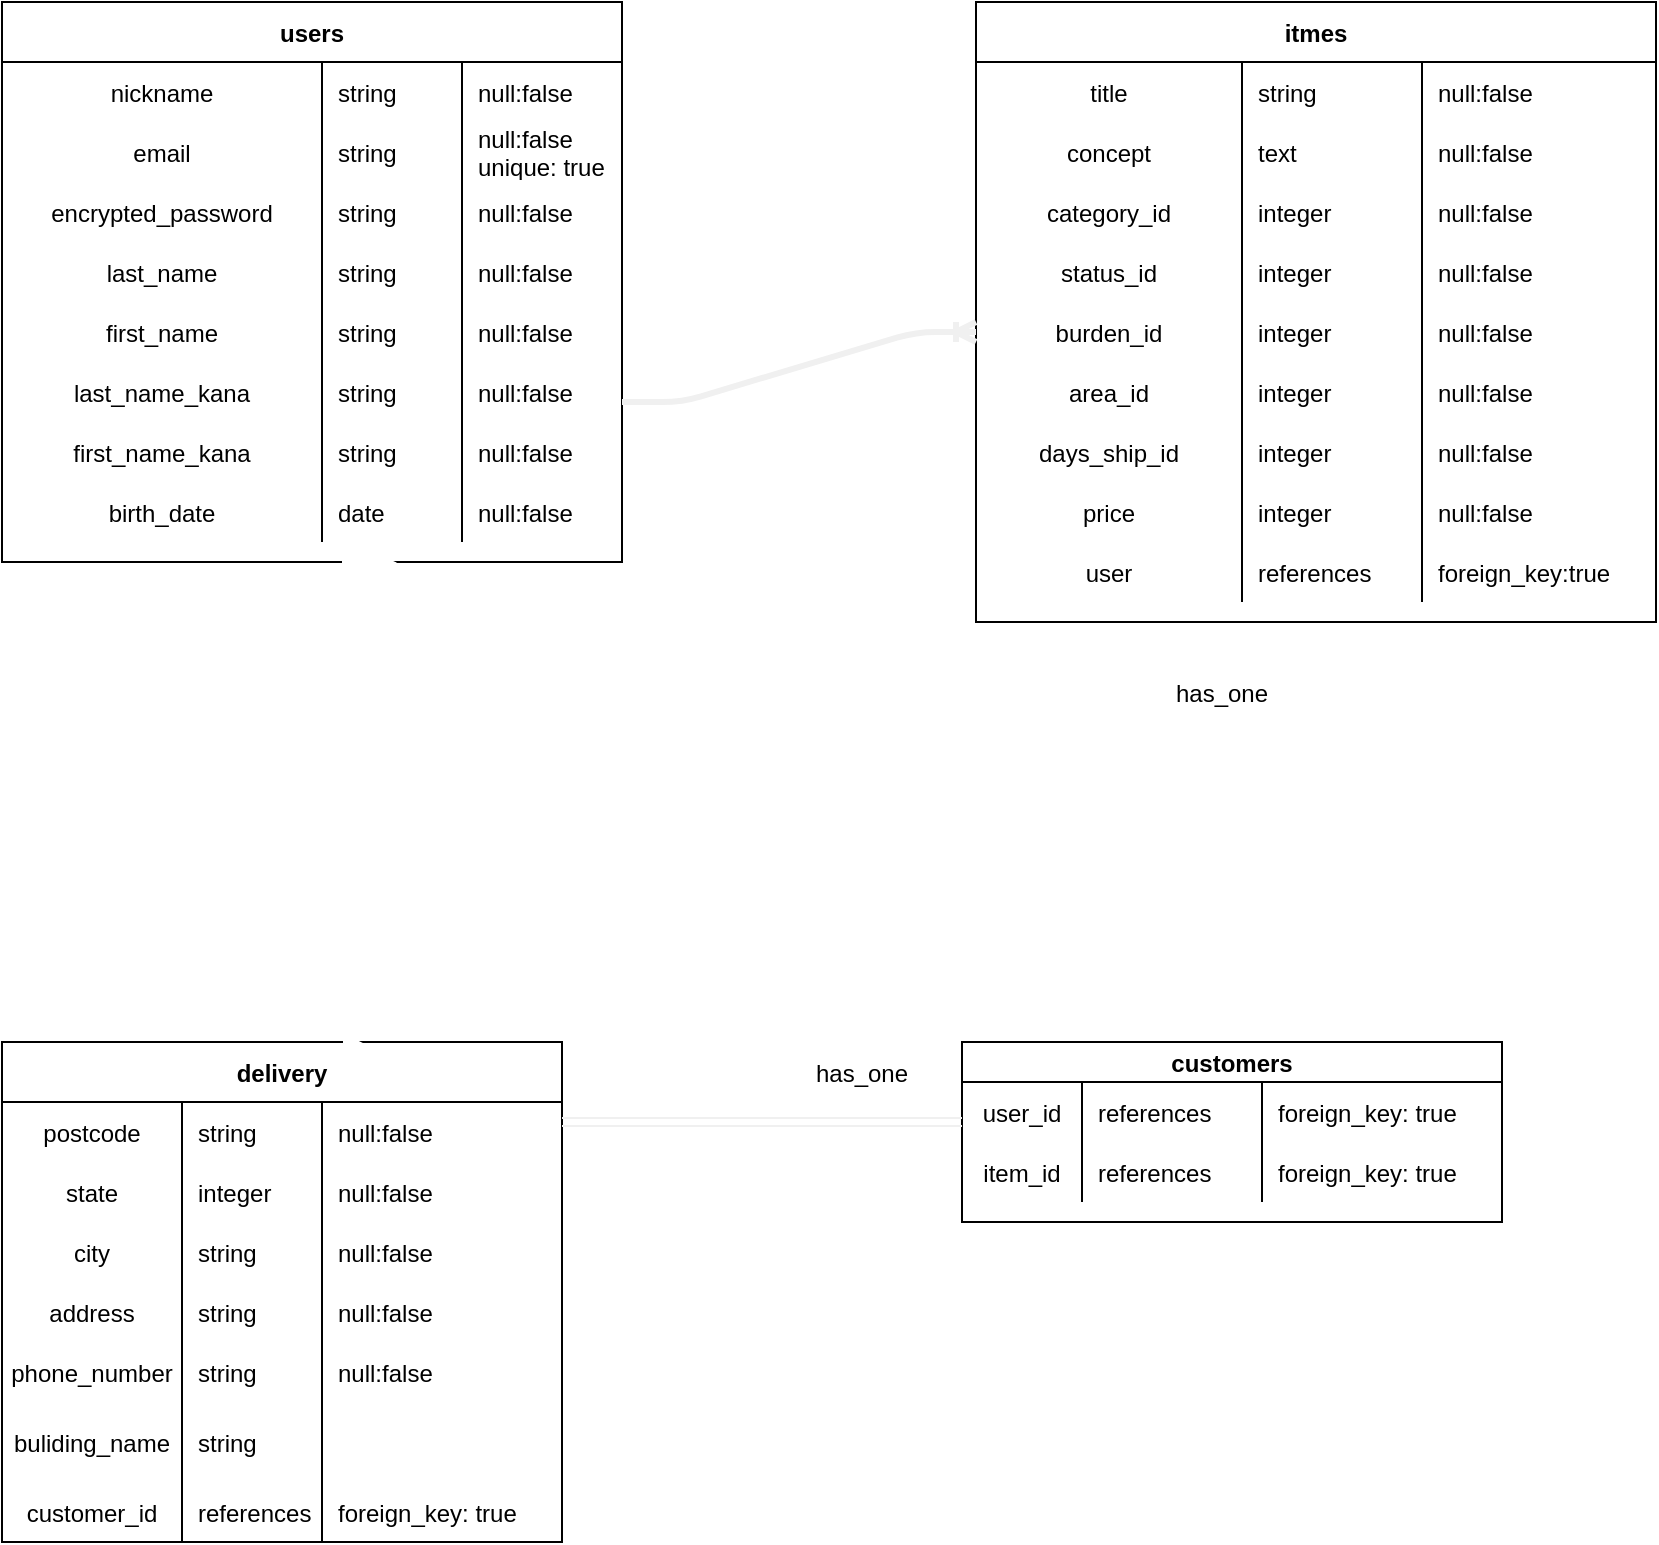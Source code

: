 <mxfile>
    <diagram id="Y3xSgjL0VlQ9SbPAokDz" name="ページ1">
        <mxGraphModel dx="958" dy="504" grid="1" gridSize="10" guides="1" tooltips="1" connect="1" arrows="1" fold="1" page="1" pageScale="1" pageWidth="827" pageHeight="1169" math="0" shadow="0">
            <root>
                <mxCell id="0"/>
                <mxCell id="1" parent="0"/>
                <mxCell id="121" value="users" style="shape=table;startSize=30;container=1;collapsible=1;childLayout=tableLayout;fixedRows=1;rowLines=0;fontStyle=1;align=center;resizeLast=1;" parent="1" vertex="1">
                    <mxGeometry width="310.0" height="280" as="geometry"/>
                </mxCell>
                <mxCell id="202" style="shape=partialRectangle;collapsible=0;dropTarget=0;pointerEvents=0;fillColor=none;top=0;left=0;bottom=0;right=0;points=[[0,0.5],[1,0.5]];portConstraint=eastwest;" parent="121" vertex="1">
                    <mxGeometry y="30" width="310.0" height="30" as="geometry"/>
                </mxCell>
                <mxCell id="203" value="nickname" style="shape=partialRectangle;connectable=0;fillColor=none;top=0;left=0;bottom=0;right=0;editable=1;overflow=hidden;" parent="202" vertex="1">
                    <mxGeometry width="160.0" height="30" as="geometry"/>
                </mxCell>
                <mxCell id="204" value="string" style="shape=partialRectangle;connectable=0;fillColor=none;top=0;left=0;bottom=0;right=0;align=left;spacingLeft=6;overflow=hidden;" parent="202" vertex="1">
                    <mxGeometry x="160.0" width="70.0" height="30" as="geometry"/>
                </mxCell>
                <mxCell id="205" value="null:false" style="shape=partialRectangle;connectable=0;fillColor=none;top=0;left=0;bottom=0;right=0;align=left;spacingLeft=6;overflow=hidden;" parent="202" vertex="1">
                    <mxGeometry x="230" width="80.0" height="30" as="geometry"/>
                </mxCell>
                <mxCell id="198" style="shape=partialRectangle;collapsible=0;dropTarget=0;pointerEvents=0;fillColor=none;top=0;left=0;bottom=0;right=0;points=[[0,0.5],[1,0.5]];portConstraint=eastwest;" parent="121" vertex="1">
                    <mxGeometry y="60" width="310.0" height="30" as="geometry"/>
                </mxCell>
                <mxCell id="199" value="email" style="shape=partialRectangle;connectable=0;fillColor=none;top=0;left=0;bottom=0;right=0;editable=1;overflow=hidden;" parent="198" vertex="1">
                    <mxGeometry width="160.0" height="30" as="geometry"/>
                </mxCell>
                <mxCell id="200" value="string" style="shape=partialRectangle;connectable=0;fillColor=none;top=0;left=0;bottom=0;right=0;align=left;spacingLeft=6;overflow=hidden;" parent="198" vertex="1">
                    <mxGeometry x="160.0" width="70.0" height="30" as="geometry"/>
                </mxCell>
                <mxCell id="201" value="null:false&#10;unique: true" style="shape=partialRectangle;connectable=0;fillColor=none;top=0;left=0;bottom=0;right=0;align=left;spacingLeft=6;overflow=hidden;" parent="198" vertex="1">
                    <mxGeometry x="230" width="80.0" height="30" as="geometry"/>
                </mxCell>
                <mxCell id="190" style="shape=partialRectangle;collapsible=0;dropTarget=0;pointerEvents=0;fillColor=none;top=0;left=0;bottom=0;right=0;points=[[0,0.5],[1,0.5]];portConstraint=eastwest;" parent="121" vertex="1">
                    <mxGeometry y="90" width="310.0" height="30" as="geometry"/>
                </mxCell>
                <mxCell id="191" value="encrypted_password" style="shape=partialRectangle;connectable=0;fillColor=none;top=0;left=0;bottom=0;right=0;editable=1;overflow=hidden;" parent="190" vertex="1">
                    <mxGeometry width="160.0" height="30" as="geometry"/>
                </mxCell>
                <mxCell id="192" value="string" style="shape=partialRectangle;connectable=0;fillColor=none;top=0;left=0;bottom=0;right=0;align=left;spacingLeft=6;overflow=hidden;" parent="190" vertex="1">
                    <mxGeometry x="160.0" width="70.0" height="30" as="geometry"/>
                </mxCell>
                <mxCell id="193" value="null:false" style="shape=partialRectangle;connectable=0;fillColor=none;top=0;left=0;bottom=0;right=0;align=left;spacingLeft=6;overflow=hidden;" parent="190" vertex="1">
                    <mxGeometry x="230" width="80.0" height="30" as="geometry"/>
                </mxCell>
                <mxCell id="186" style="shape=partialRectangle;collapsible=0;dropTarget=0;pointerEvents=0;fillColor=none;top=0;left=0;bottom=0;right=0;points=[[0,0.5],[1,0.5]];portConstraint=eastwest;" parent="121" vertex="1">
                    <mxGeometry y="120" width="310.0" height="30" as="geometry"/>
                </mxCell>
                <mxCell id="187" value="last_name" style="shape=partialRectangle;connectable=0;fillColor=none;top=0;left=0;bottom=0;right=0;editable=1;overflow=hidden;" parent="186" vertex="1">
                    <mxGeometry width="160.0" height="30" as="geometry"/>
                </mxCell>
                <mxCell id="188" value="string" style="shape=partialRectangle;connectable=0;fillColor=none;top=0;left=0;bottom=0;right=0;align=left;spacingLeft=6;overflow=hidden;" parent="186" vertex="1">
                    <mxGeometry x="160.0" width="70.0" height="30" as="geometry"/>
                </mxCell>
                <mxCell id="189" value="null:false" style="shape=partialRectangle;connectable=0;fillColor=none;top=0;left=0;bottom=0;right=0;align=left;spacingLeft=6;overflow=hidden;" parent="186" vertex="1">
                    <mxGeometry x="230" width="80.0" height="30" as="geometry"/>
                </mxCell>
                <mxCell id="182" style="shape=partialRectangle;collapsible=0;dropTarget=0;pointerEvents=0;fillColor=none;top=0;left=0;bottom=0;right=0;points=[[0,0.5],[1,0.5]];portConstraint=eastwest;" parent="121" vertex="1">
                    <mxGeometry y="150" width="310.0" height="30" as="geometry"/>
                </mxCell>
                <mxCell id="183" value="first_name" style="shape=partialRectangle;connectable=0;fillColor=none;top=0;left=0;bottom=0;right=0;editable=1;overflow=hidden;" parent="182" vertex="1">
                    <mxGeometry width="160.0" height="30" as="geometry"/>
                </mxCell>
                <mxCell id="184" value="string" style="shape=partialRectangle;connectable=0;fillColor=none;top=0;left=0;bottom=0;right=0;align=left;spacingLeft=6;overflow=hidden;" parent="182" vertex="1">
                    <mxGeometry x="160.0" width="70.0" height="30" as="geometry"/>
                </mxCell>
                <mxCell id="185" value="null:false" style="shape=partialRectangle;connectable=0;fillColor=none;top=0;left=0;bottom=0;right=0;align=left;spacingLeft=6;overflow=hidden;" parent="182" vertex="1">
                    <mxGeometry x="230" width="80.0" height="30" as="geometry"/>
                </mxCell>
                <mxCell id="144" value="" style="shape=partialRectangle;collapsible=0;dropTarget=0;pointerEvents=0;fillColor=none;top=0;left=0;bottom=0;right=0;points=[[0,0.5],[1,0.5]];portConstraint=eastwest;" parent="121" vertex="1">
                    <mxGeometry y="180" width="310.0" height="30" as="geometry"/>
                </mxCell>
                <mxCell id="145" value="last_name_kana" style="shape=partialRectangle;connectable=0;fillColor=none;top=0;left=0;bottom=0;right=0;editable=1;overflow=hidden;" parent="144" vertex="1">
                    <mxGeometry width="160.0" height="30" as="geometry"/>
                </mxCell>
                <mxCell id="146" value="string" style="shape=partialRectangle;connectable=0;fillColor=none;top=0;left=0;bottom=0;right=0;align=left;spacingLeft=6;overflow=hidden;" parent="144" vertex="1">
                    <mxGeometry x="160.0" width="70.0" height="30" as="geometry"/>
                </mxCell>
                <mxCell id="178" value="null:false" style="shape=partialRectangle;connectable=0;fillColor=none;top=0;left=0;bottom=0;right=0;align=left;spacingLeft=6;overflow=hidden;" parent="144" vertex="1">
                    <mxGeometry x="230" width="80.0" height="30" as="geometry"/>
                </mxCell>
                <mxCell id="147" value="" style="shape=partialRectangle;collapsible=0;dropTarget=0;pointerEvents=0;fillColor=none;top=0;left=0;bottom=0;right=0;points=[[0,0.5],[1,0.5]];portConstraint=eastwest;" parent="121" vertex="1">
                    <mxGeometry y="210" width="310.0" height="30" as="geometry"/>
                </mxCell>
                <mxCell id="148" value="first_name_kana" style="shape=partialRectangle;connectable=0;fillColor=none;top=0;left=0;bottom=0;right=0;editable=1;overflow=hidden;" parent="147" vertex="1">
                    <mxGeometry width="160.0" height="30" as="geometry"/>
                </mxCell>
                <mxCell id="149" value="string" style="shape=partialRectangle;connectable=0;fillColor=none;top=0;left=0;bottom=0;right=0;align=left;spacingLeft=6;overflow=hidden;" parent="147" vertex="1">
                    <mxGeometry x="160.0" width="70.0" height="30" as="geometry"/>
                </mxCell>
                <mxCell id="179" value="null:false" style="shape=partialRectangle;connectable=0;fillColor=none;top=0;left=0;bottom=0;right=0;align=left;spacingLeft=6;overflow=hidden;" parent="147" vertex="1">
                    <mxGeometry x="230" width="80.0" height="30" as="geometry"/>
                </mxCell>
                <mxCell id="210" style="shape=partialRectangle;collapsible=0;dropTarget=0;pointerEvents=0;fillColor=none;top=0;left=0;bottom=0;right=0;points=[[0,0.5],[1,0.5]];portConstraint=eastwest;" parent="121" vertex="1">
                    <mxGeometry y="240" width="310.0" height="30" as="geometry"/>
                </mxCell>
                <mxCell id="211" value="birth_date" style="shape=partialRectangle;connectable=0;fillColor=none;top=0;left=0;bottom=0;right=0;editable=1;overflow=hidden;" parent="210" vertex="1">
                    <mxGeometry width="160.0" height="30" as="geometry"/>
                </mxCell>
                <mxCell id="212" value="date" style="shape=partialRectangle;connectable=0;fillColor=none;top=0;left=0;bottom=0;right=0;align=left;spacingLeft=6;overflow=hidden;" parent="210" vertex="1">
                    <mxGeometry x="160.0" width="70.0" height="30" as="geometry"/>
                </mxCell>
                <mxCell id="213" value="null:false" style="shape=partialRectangle;connectable=0;fillColor=none;top=0;left=0;bottom=0;right=0;align=left;spacingLeft=6;overflow=hidden;" parent="210" vertex="1">
                    <mxGeometry x="230" width="80.0" height="30" as="geometry"/>
                </mxCell>
                <mxCell id="376" style="edgeStyle=orthogonalEdgeStyle;shape=link;rounded=0;orthogonalLoop=1;jettySize=auto;html=1;exitX=0.25;exitY=1;exitDx=0;exitDy=0;entryX=0.344;entryY=-0.022;entryDx=0;entryDy=0;entryPerimeter=0;fillColor=#f9f7ed;strokeColor=#FFFFFF;" edge="1" parent="1" source="216" target="265">
                    <mxGeometry relative="1" as="geometry"/>
                </mxCell>
                <mxCell id="216" value="itmes" style="shape=table;startSize=30;container=1;collapsible=1;childLayout=tableLayout;fixedRows=1;rowLines=0;fontStyle=1;align=center;resizeLast=1;" parent="1" vertex="1">
                    <mxGeometry x="487" width="340" height="310" as="geometry"/>
                </mxCell>
                <mxCell id="221" style="shape=partialRectangle;collapsible=0;dropTarget=0;pointerEvents=0;fillColor=none;top=0;left=0;bottom=0;right=0;points=[[0,0.5],[1,0.5]];portConstraint=eastwest;" parent="216" vertex="1">
                    <mxGeometry y="30" width="340" height="30" as="geometry"/>
                </mxCell>
                <mxCell id="222" value="title" style="shape=partialRectangle;connectable=0;fillColor=none;top=0;left=0;bottom=0;right=0;editable=1;overflow=hidden;" parent="221" vertex="1">
                    <mxGeometry width="133" height="30" as="geometry"/>
                </mxCell>
                <mxCell id="223" value="string" style="shape=partialRectangle;connectable=0;fillColor=none;top=0;left=0;bottom=0;right=0;align=left;spacingLeft=6;overflow=hidden;" parent="221" vertex="1">
                    <mxGeometry x="133" width="90.0" height="30" as="geometry"/>
                </mxCell>
                <mxCell id="224" value="null:false" style="shape=partialRectangle;connectable=0;fillColor=none;top=0;left=0;bottom=0;right=0;align=left;spacingLeft=6;overflow=hidden;" parent="221" vertex="1">
                    <mxGeometry x="223" width="117" height="30" as="geometry"/>
                </mxCell>
                <mxCell id="225" style="shape=partialRectangle;collapsible=0;dropTarget=0;pointerEvents=0;fillColor=none;top=0;left=0;bottom=0;right=0;points=[[0,0.5],[1,0.5]];portConstraint=eastwest;" parent="216" vertex="1">
                    <mxGeometry y="60" width="340" height="30" as="geometry"/>
                </mxCell>
                <mxCell id="226" value="concept" style="shape=partialRectangle;connectable=0;fillColor=none;top=0;left=0;bottom=0;right=0;editable=1;overflow=hidden;" parent="225" vertex="1">
                    <mxGeometry width="133" height="30" as="geometry"/>
                </mxCell>
                <mxCell id="227" value="text" style="shape=partialRectangle;connectable=0;fillColor=none;top=0;left=0;bottom=0;right=0;align=left;spacingLeft=6;overflow=hidden;" parent="225" vertex="1">
                    <mxGeometry x="133" width="90.0" height="30" as="geometry"/>
                </mxCell>
                <mxCell id="228" value="null:false" style="shape=partialRectangle;connectable=0;fillColor=none;top=0;left=0;bottom=0;right=0;align=left;spacingLeft=6;overflow=hidden;" parent="225" vertex="1">
                    <mxGeometry x="223" width="117" height="30" as="geometry"/>
                </mxCell>
                <mxCell id="229" style="shape=partialRectangle;collapsible=0;dropTarget=0;pointerEvents=0;fillColor=none;top=0;left=0;bottom=0;right=0;points=[[0,0.5],[1,0.5]];portConstraint=eastwest;" parent="216" vertex="1">
                    <mxGeometry y="90" width="340" height="30" as="geometry"/>
                </mxCell>
                <mxCell id="230" value="category_id" style="shape=partialRectangle;connectable=0;fillColor=none;top=0;left=0;bottom=0;right=0;editable=1;overflow=hidden;" parent="229" vertex="1">
                    <mxGeometry width="133" height="30" as="geometry"/>
                </mxCell>
                <mxCell id="231" value="integer" style="shape=partialRectangle;connectable=0;fillColor=none;top=0;left=0;bottom=0;right=0;align=left;spacingLeft=6;overflow=hidden;" parent="229" vertex="1">
                    <mxGeometry x="133" width="90.0" height="30" as="geometry"/>
                </mxCell>
                <mxCell id="232" value="null:false" style="shape=partialRectangle;connectable=0;fillColor=none;top=0;left=0;bottom=0;right=0;align=left;spacingLeft=6;overflow=hidden;" parent="229" vertex="1">
                    <mxGeometry x="223" width="117" height="30" as="geometry"/>
                </mxCell>
                <mxCell id="233" style="shape=partialRectangle;collapsible=0;dropTarget=0;pointerEvents=0;fillColor=none;top=0;left=0;bottom=0;right=0;points=[[0,0.5],[1,0.5]];portConstraint=eastwest;" parent="216" vertex="1">
                    <mxGeometry y="120" width="340" height="30" as="geometry"/>
                </mxCell>
                <mxCell id="234" value="status_id" style="shape=partialRectangle;connectable=0;fillColor=none;top=0;left=0;bottom=0;right=0;editable=1;overflow=hidden;" parent="233" vertex="1">
                    <mxGeometry width="133" height="30" as="geometry"/>
                </mxCell>
                <mxCell id="235" value="integer" style="shape=partialRectangle;connectable=0;fillColor=none;top=0;left=0;bottom=0;right=0;align=left;spacingLeft=6;overflow=hidden;" parent="233" vertex="1">
                    <mxGeometry x="133" width="90.0" height="30" as="geometry"/>
                </mxCell>
                <mxCell id="236" value="null:false" style="shape=partialRectangle;connectable=0;fillColor=none;top=0;left=0;bottom=0;right=0;align=left;spacingLeft=6;overflow=hidden;" parent="233" vertex="1">
                    <mxGeometry x="223" width="117" height="30" as="geometry"/>
                </mxCell>
                <mxCell id="237" style="shape=partialRectangle;collapsible=0;dropTarget=0;pointerEvents=0;fillColor=none;top=0;left=0;bottom=0;right=0;points=[[0,0.5],[1,0.5]];portConstraint=eastwest;" parent="216" vertex="1">
                    <mxGeometry y="150" width="340" height="30" as="geometry"/>
                </mxCell>
                <mxCell id="238" value="burden_id" style="shape=partialRectangle;connectable=0;fillColor=none;top=0;left=0;bottom=0;right=0;editable=1;overflow=hidden;" parent="237" vertex="1">
                    <mxGeometry width="133" height="30" as="geometry"/>
                </mxCell>
                <mxCell id="239" value="integer" style="shape=partialRectangle;connectable=0;fillColor=none;top=0;left=0;bottom=0;right=0;align=left;spacingLeft=6;overflow=hidden;" parent="237" vertex="1">
                    <mxGeometry x="133" width="90.0" height="30" as="geometry"/>
                </mxCell>
                <mxCell id="240" value="null:false" style="shape=partialRectangle;connectable=0;fillColor=none;top=0;left=0;bottom=0;right=0;align=left;spacingLeft=6;overflow=hidden;" parent="237" vertex="1">
                    <mxGeometry x="223" width="117" height="30" as="geometry"/>
                </mxCell>
                <mxCell id="241" value="" style="shape=partialRectangle;collapsible=0;dropTarget=0;pointerEvents=0;fillColor=none;top=0;left=0;bottom=0;right=0;points=[[0,0.5],[1,0.5]];portConstraint=eastwest;" parent="216" vertex="1">
                    <mxGeometry y="180" width="340" height="30" as="geometry"/>
                </mxCell>
                <mxCell id="242" value="area_id" style="shape=partialRectangle;connectable=0;fillColor=none;top=0;left=0;bottom=0;right=0;editable=1;overflow=hidden;" parent="241" vertex="1">
                    <mxGeometry width="133" height="30" as="geometry"/>
                </mxCell>
                <mxCell id="243" value="integer" style="shape=partialRectangle;connectable=0;fillColor=none;top=0;left=0;bottom=0;right=0;align=left;spacingLeft=6;overflow=hidden;" parent="241" vertex="1">
                    <mxGeometry x="133" width="90.0" height="30" as="geometry"/>
                </mxCell>
                <mxCell id="244" value="null:false" style="shape=partialRectangle;connectable=0;fillColor=none;top=0;left=0;bottom=0;right=0;align=left;spacingLeft=6;overflow=hidden;" parent="241" vertex="1">
                    <mxGeometry x="223" width="117" height="30" as="geometry"/>
                </mxCell>
                <mxCell id="245" value="" style="shape=partialRectangle;collapsible=0;dropTarget=0;pointerEvents=0;fillColor=none;top=0;left=0;bottom=0;right=0;points=[[0,0.5],[1,0.5]];portConstraint=eastwest;" parent="216" vertex="1">
                    <mxGeometry y="210" width="340" height="30" as="geometry"/>
                </mxCell>
                <mxCell id="246" value="days_ship_id" style="shape=partialRectangle;connectable=0;fillColor=none;top=0;left=0;bottom=0;right=0;editable=1;overflow=hidden;" parent="245" vertex="1">
                    <mxGeometry width="133" height="30" as="geometry"/>
                </mxCell>
                <mxCell id="247" value="integer" style="shape=partialRectangle;connectable=0;fillColor=none;top=0;left=0;bottom=0;right=0;align=left;spacingLeft=6;overflow=hidden;" parent="245" vertex="1">
                    <mxGeometry x="133" width="90.0" height="30" as="geometry"/>
                </mxCell>
                <mxCell id="248" value="null:false" style="shape=partialRectangle;connectable=0;fillColor=none;top=0;left=0;bottom=0;right=0;align=left;spacingLeft=6;overflow=hidden;" parent="245" vertex="1">
                    <mxGeometry x="223" width="117" height="30" as="geometry"/>
                </mxCell>
                <mxCell id="249" value="" style="shape=partialRectangle;collapsible=0;dropTarget=0;pointerEvents=0;fillColor=none;top=0;left=0;bottom=0;right=0;points=[[0,0.5],[1,0.5]];portConstraint=eastwest;" parent="216" vertex="1">
                    <mxGeometry y="240" width="340" height="30" as="geometry"/>
                </mxCell>
                <mxCell id="250" value="price" style="shape=partialRectangle;connectable=0;fillColor=none;top=0;left=0;bottom=0;right=0;editable=1;overflow=hidden;" parent="249" vertex="1">
                    <mxGeometry width="133" height="30" as="geometry"/>
                </mxCell>
                <mxCell id="251" value="integer" style="shape=partialRectangle;connectable=0;fillColor=none;top=0;left=0;bottom=0;right=0;align=left;spacingLeft=6;overflow=hidden;" parent="249" vertex="1">
                    <mxGeometry x="133" width="90.0" height="30" as="geometry"/>
                </mxCell>
                <mxCell id="252" value="null:false" style="shape=partialRectangle;connectable=0;fillColor=none;top=0;left=0;bottom=0;right=0;align=left;spacingLeft=6;overflow=hidden;" parent="249" vertex="1">
                    <mxGeometry x="223" width="117" height="30" as="geometry"/>
                </mxCell>
                <mxCell id="347" style="shape=partialRectangle;collapsible=0;dropTarget=0;pointerEvents=0;fillColor=none;top=0;left=0;bottom=0;right=0;points=[[0,0.5],[1,0.5]];portConstraint=eastwest;" parent="216" vertex="1">
                    <mxGeometry y="270" width="340" height="30" as="geometry"/>
                </mxCell>
                <mxCell id="348" value="user" style="shape=partialRectangle;connectable=0;fillColor=none;top=0;left=0;bottom=0;right=0;editable=1;overflow=hidden;" parent="347" vertex="1">
                    <mxGeometry width="133" height="30" as="geometry"/>
                </mxCell>
                <mxCell id="349" value="references" style="shape=partialRectangle;connectable=0;fillColor=none;top=0;left=0;bottom=0;right=0;align=left;spacingLeft=6;overflow=hidden;" parent="347" vertex="1">
                    <mxGeometry x="133" width="90.0" height="30" as="geometry"/>
                </mxCell>
                <mxCell id="350" value="foreign_key:true" style="shape=partialRectangle;connectable=0;fillColor=none;top=0;left=0;bottom=0;right=0;align=left;spacingLeft=6;overflow=hidden;" parent="347" vertex="1">
                    <mxGeometry x="223" width="117" height="30" as="geometry"/>
                </mxCell>
                <mxCell id="265" value="customers" style="shape=table;startSize=20;container=1;collapsible=1;childLayout=tableLayout;fixedRows=1;rowLines=0;fontStyle=1;align=center;resizeLast=1;" parent="1" vertex="1">
                    <mxGeometry x="480" y="520" width="270" height="90" as="geometry"/>
                </mxCell>
                <mxCell id="266" style="shape=partialRectangle;collapsible=0;dropTarget=0;pointerEvents=0;fillColor=none;top=0;left=0;bottom=0;right=0;points=[[0,0.5],[1,0.5]];portConstraint=eastwest;" parent="265" vertex="1">
                    <mxGeometry y="20" width="270" height="30" as="geometry"/>
                </mxCell>
                <mxCell id="267" value="user_id" style="shape=partialRectangle;connectable=0;fillColor=none;top=0;left=0;bottom=0;right=0;editable=1;overflow=hidden;" parent="266" vertex="1">
                    <mxGeometry width="60" height="30" as="geometry"/>
                </mxCell>
                <mxCell id="268" value="references" style="shape=partialRectangle;connectable=0;fillColor=none;top=0;left=0;bottom=0;right=0;align=left;spacingLeft=6;overflow=hidden;" parent="266" vertex="1">
                    <mxGeometry x="60" width="90" height="30" as="geometry"/>
                </mxCell>
                <mxCell id="269" value="foreign_key: true" style="shape=partialRectangle;connectable=0;fillColor=none;top=0;left=0;bottom=0;right=0;align=left;spacingLeft=6;overflow=hidden;" parent="266" vertex="1">
                    <mxGeometry x="150" width="120" height="30" as="geometry"/>
                </mxCell>
                <mxCell id="270" style="shape=partialRectangle;collapsible=0;dropTarget=0;pointerEvents=0;fillColor=none;top=0;left=0;bottom=0;right=0;points=[[0,0.5],[1,0.5]];portConstraint=eastwest;" parent="265" vertex="1">
                    <mxGeometry y="50" width="270" height="30" as="geometry"/>
                </mxCell>
                <mxCell id="271" value="item_id" style="shape=partialRectangle;connectable=0;fillColor=none;top=0;left=0;bottom=0;right=0;editable=1;overflow=hidden;" parent="270" vertex="1">
                    <mxGeometry width="60" height="30" as="geometry"/>
                </mxCell>
                <mxCell id="272" value="references" style="shape=partialRectangle;connectable=0;fillColor=none;top=0;left=0;bottom=0;right=0;align=left;spacingLeft=6;overflow=hidden;" parent="270" vertex="1">
                    <mxGeometry x="60" width="90" height="30" as="geometry"/>
                </mxCell>
                <mxCell id="273" value="foreign_key: true" style="shape=partialRectangle;connectable=0;fillColor=none;top=0;left=0;bottom=0;right=0;align=left;spacingLeft=6;overflow=hidden;" parent="270" vertex="1">
                    <mxGeometry x="150" width="120" height="30" as="geometry"/>
                </mxCell>
                <mxCell id="302" value="delivery" style="shape=table;startSize=30;container=1;collapsible=1;childLayout=tableLayout;fixedRows=1;rowLines=0;fontStyle=1;align=center;resizeLast=1;" parent="1" vertex="1">
                    <mxGeometry y="520" width="280" height="250" as="geometry"/>
                </mxCell>
                <mxCell id="303" style="shape=partialRectangle;collapsible=0;dropTarget=0;pointerEvents=0;fillColor=none;top=0;left=0;bottom=0;right=0;points=[[0,0.5],[1,0.5]];portConstraint=eastwest;" parent="302" vertex="1">
                    <mxGeometry y="30" width="280" height="30" as="geometry"/>
                </mxCell>
                <mxCell id="304" value="postcode" style="shape=partialRectangle;connectable=0;fillColor=none;top=0;left=0;bottom=0;right=0;editable=1;overflow=hidden;" parent="303" vertex="1">
                    <mxGeometry width="90" height="30" as="geometry"/>
                </mxCell>
                <mxCell id="305" value="string" style="shape=partialRectangle;connectable=0;fillColor=none;top=0;left=0;bottom=0;right=0;align=left;spacingLeft=6;overflow=hidden;" parent="303" vertex="1">
                    <mxGeometry x="90" width="70" height="30" as="geometry"/>
                </mxCell>
                <mxCell id="306" value="null:false" style="shape=partialRectangle;connectable=0;fillColor=none;top=0;left=0;bottom=0;right=0;align=left;spacingLeft=6;overflow=hidden;" parent="303" vertex="1">
                    <mxGeometry x="160" width="120" height="30" as="geometry"/>
                </mxCell>
                <mxCell id="307" style="shape=partialRectangle;collapsible=0;dropTarget=0;pointerEvents=0;fillColor=none;top=0;left=0;bottom=0;right=0;points=[[0,0.5],[1,0.5]];portConstraint=eastwest;" parent="302" vertex="1">
                    <mxGeometry y="60" width="280" height="30" as="geometry"/>
                </mxCell>
                <mxCell id="308" value="state" style="shape=partialRectangle;connectable=0;fillColor=none;top=0;left=0;bottom=0;right=0;editable=1;overflow=hidden;" parent="307" vertex="1">
                    <mxGeometry width="90" height="30" as="geometry"/>
                </mxCell>
                <mxCell id="309" value="integer" style="shape=partialRectangle;connectable=0;fillColor=none;top=0;left=0;bottom=0;right=0;align=left;spacingLeft=6;overflow=hidden;" parent="307" vertex="1">
                    <mxGeometry x="90" width="70" height="30" as="geometry"/>
                </mxCell>
                <mxCell id="310" value="null:false" style="shape=partialRectangle;connectable=0;fillColor=none;top=0;left=0;bottom=0;right=0;align=left;spacingLeft=6;overflow=hidden;" parent="307" vertex="1">
                    <mxGeometry x="160" width="120" height="30" as="geometry"/>
                </mxCell>
                <mxCell id="311" style="shape=partialRectangle;collapsible=0;dropTarget=0;pointerEvents=0;fillColor=none;top=0;left=0;bottom=0;right=0;points=[[0,0.5],[1,0.5]];portConstraint=eastwest;" parent="302" vertex="1">
                    <mxGeometry y="90" width="280" height="30" as="geometry"/>
                </mxCell>
                <mxCell id="312" value="city" style="shape=partialRectangle;connectable=0;fillColor=none;top=0;left=0;bottom=0;right=0;editable=1;overflow=hidden;" parent="311" vertex="1">
                    <mxGeometry width="90" height="30" as="geometry"/>
                </mxCell>
                <mxCell id="313" value="string" style="shape=partialRectangle;connectable=0;fillColor=none;top=0;left=0;bottom=0;right=0;align=left;spacingLeft=6;overflow=hidden;" parent="311" vertex="1">
                    <mxGeometry x="90" width="70" height="30" as="geometry"/>
                </mxCell>
                <mxCell id="314" value="null:false" style="shape=partialRectangle;connectable=0;fillColor=none;top=0;left=0;bottom=0;right=0;align=left;spacingLeft=6;overflow=hidden;" parent="311" vertex="1">
                    <mxGeometry x="160" width="120" height="30" as="geometry"/>
                </mxCell>
                <mxCell id="315" style="shape=partialRectangle;collapsible=0;dropTarget=0;pointerEvents=0;fillColor=none;top=0;left=0;bottom=0;right=0;points=[[0,0.5],[1,0.5]];portConstraint=eastwest;" parent="302" vertex="1">
                    <mxGeometry y="120" width="280" height="30" as="geometry"/>
                </mxCell>
                <mxCell id="316" value="address" style="shape=partialRectangle;connectable=0;fillColor=none;top=0;left=0;bottom=0;right=0;editable=1;overflow=hidden;" parent="315" vertex="1">
                    <mxGeometry width="90" height="30" as="geometry"/>
                </mxCell>
                <mxCell id="317" value="string" style="shape=partialRectangle;connectable=0;fillColor=none;top=0;left=0;bottom=0;right=0;align=left;spacingLeft=6;overflow=hidden;" parent="315" vertex="1">
                    <mxGeometry x="90" width="70" height="30" as="geometry"/>
                </mxCell>
                <mxCell id="318" value="null:false" style="shape=partialRectangle;connectable=0;fillColor=none;top=0;left=0;bottom=0;right=0;align=left;spacingLeft=6;overflow=hidden;" parent="315" vertex="1">
                    <mxGeometry x="160" width="120" height="30" as="geometry"/>
                </mxCell>
                <mxCell id="323" style="shape=partialRectangle;collapsible=0;dropTarget=0;pointerEvents=0;fillColor=none;top=0;left=0;bottom=0;right=0;points=[[0,0.5],[1,0.5]];portConstraint=eastwest;" parent="302" vertex="1">
                    <mxGeometry y="150" width="280" height="30" as="geometry"/>
                </mxCell>
                <mxCell id="324" value="phone_number" style="shape=partialRectangle;connectable=0;fillColor=none;top=0;left=0;bottom=0;right=0;editable=1;overflow=hidden;" parent="323" vertex="1">
                    <mxGeometry width="90" height="30" as="geometry"/>
                </mxCell>
                <mxCell id="325" value="string" style="shape=partialRectangle;connectable=0;fillColor=none;top=0;left=0;bottom=0;right=0;align=left;spacingLeft=6;overflow=hidden;" parent="323" vertex="1">
                    <mxGeometry x="90" width="70" height="30" as="geometry"/>
                </mxCell>
                <mxCell id="326" value="null:false" style="shape=partialRectangle;connectable=0;fillColor=none;top=0;left=0;bottom=0;right=0;align=left;spacingLeft=6;overflow=hidden;" parent="323" vertex="1">
                    <mxGeometry x="160" width="120" height="30" as="geometry"/>
                </mxCell>
                <mxCell id="339" style="shape=partialRectangle;collapsible=0;dropTarget=0;pointerEvents=0;fillColor=none;top=0;left=0;bottom=0;right=0;points=[[0,0.5],[1,0.5]];portConstraint=eastwest;" parent="302" vertex="1">
                    <mxGeometry y="180" width="280" height="40" as="geometry"/>
                </mxCell>
                <mxCell id="340" value="buliding_name" style="shape=partialRectangle;connectable=0;fillColor=none;top=0;left=0;bottom=0;right=0;editable=1;overflow=hidden;" parent="339" vertex="1">
                    <mxGeometry width="90" height="40" as="geometry"/>
                </mxCell>
                <mxCell id="341" value="string" style="shape=partialRectangle;connectable=0;fillColor=none;top=0;left=0;bottom=0;right=0;align=left;spacingLeft=6;overflow=hidden;" parent="339" vertex="1">
                    <mxGeometry x="90" width="70" height="40" as="geometry"/>
                </mxCell>
                <mxCell id="342" value="" style="shape=partialRectangle;connectable=0;fillColor=none;top=0;left=0;bottom=0;right=0;align=left;spacingLeft=6;overflow=hidden;" parent="339" vertex="1">
                    <mxGeometry x="160" width="120" height="40" as="geometry"/>
                </mxCell>
                <mxCell id="370" style="shape=partialRectangle;collapsible=0;dropTarget=0;pointerEvents=0;fillColor=none;top=0;left=0;bottom=0;right=0;points=[[0,0.5],[1,0.5]];portConstraint=eastwest;" vertex="1" parent="302">
                    <mxGeometry y="220" width="280" height="30" as="geometry"/>
                </mxCell>
                <mxCell id="371" value="customer_id" style="shape=partialRectangle;connectable=0;fillColor=none;top=0;left=0;bottom=0;right=0;editable=1;overflow=hidden;" vertex="1" parent="370">
                    <mxGeometry width="90" height="30" as="geometry"/>
                </mxCell>
                <mxCell id="372" value="references" style="shape=partialRectangle;connectable=0;fillColor=none;top=0;left=0;bottom=0;right=0;align=left;spacingLeft=6;overflow=hidden;" vertex="1" parent="370">
                    <mxGeometry x="90" width="70" height="30" as="geometry"/>
                </mxCell>
                <mxCell id="373" value="foreign_key: true" style="shape=partialRectangle;connectable=0;fillColor=none;top=0;left=0;bottom=0;right=0;align=left;spacingLeft=6;overflow=hidden;" vertex="1" parent="370">
                    <mxGeometry x="160" width="120" height="30" as="geometry"/>
                </mxCell>
                <mxCell id="358" value="" style="edgeStyle=entityRelationEdgeStyle;fontSize=12;html=1;endArrow=ERoneToMany;strokeColor=#f0f0f0;entryX=0;entryY=0.5;entryDx=0;entryDy=0;strokeWidth=3;" parent="1" target="237" edge="1">
                    <mxGeometry width="100" height="100" relative="1" as="geometry">
                        <mxPoint x="310" y="200" as="sourcePoint"/>
                        <mxPoint x="410" y="100" as="targetPoint"/>
                    </mxGeometry>
                </mxCell>
                <mxCell id="367" value="" style="endArrow=none;html=1;rounded=0;strokeColor=#f0f0f0;strokeWidth=1;shape=link;" parent="1" edge="1">
                    <mxGeometry relative="1" as="geometry">
                        <mxPoint x="280" y="560" as="sourcePoint"/>
                        <mxPoint x="480" y="560" as="targetPoint"/>
                    </mxGeometry>
                </mxCell>
                <mxCell id="369" value="has_one" style="shape=partialRectangle;connectable=0;fillColor=none;top=0;left=0;bottom=0;right=0;editable=1;overflow=hidden;" parent="1" vertex="1">
                    <mxGeometry x="350" y="520" width="160.0" height="30" as="geometry"/>
                </mxCell>
                <mxCell id="377" value="has_one" style="shape=partialRectangle;connectable=0;fillColor=none;top=0;left=0;bottom=0;right=0;editable=1;overflow=hidden;" vertex="1" parent="1">
                    <mxGeometry x="530" y="330" width="160.0" height="30" as="geometry"/>
                </mxCell>
                <mxCell id="378" value="" style="edgeStyle=entityRelationEdgeStyle;fontSize=12;html=1;endArrow=ERoneToMany;strokeColor=#FFFFFF;strokeWidth=3;entryX=0.65;entryY=-0.008;entryDx=0;entryDy=0;entryPerimeter=0;" edge="1" parent="1" target="302">
                    <mxGeometry width="100" height="100" relative="1" as="geometry">
                        <mxPoint x="170" y="280" as="sourcePoint"/>
                        <mxPoint x="270" y="290" as="targetPoint"/>
                    </mxGeometry>
                </mxCell>
            </root>
        </mxGraphModel>
    </diagram>
</mxfile>